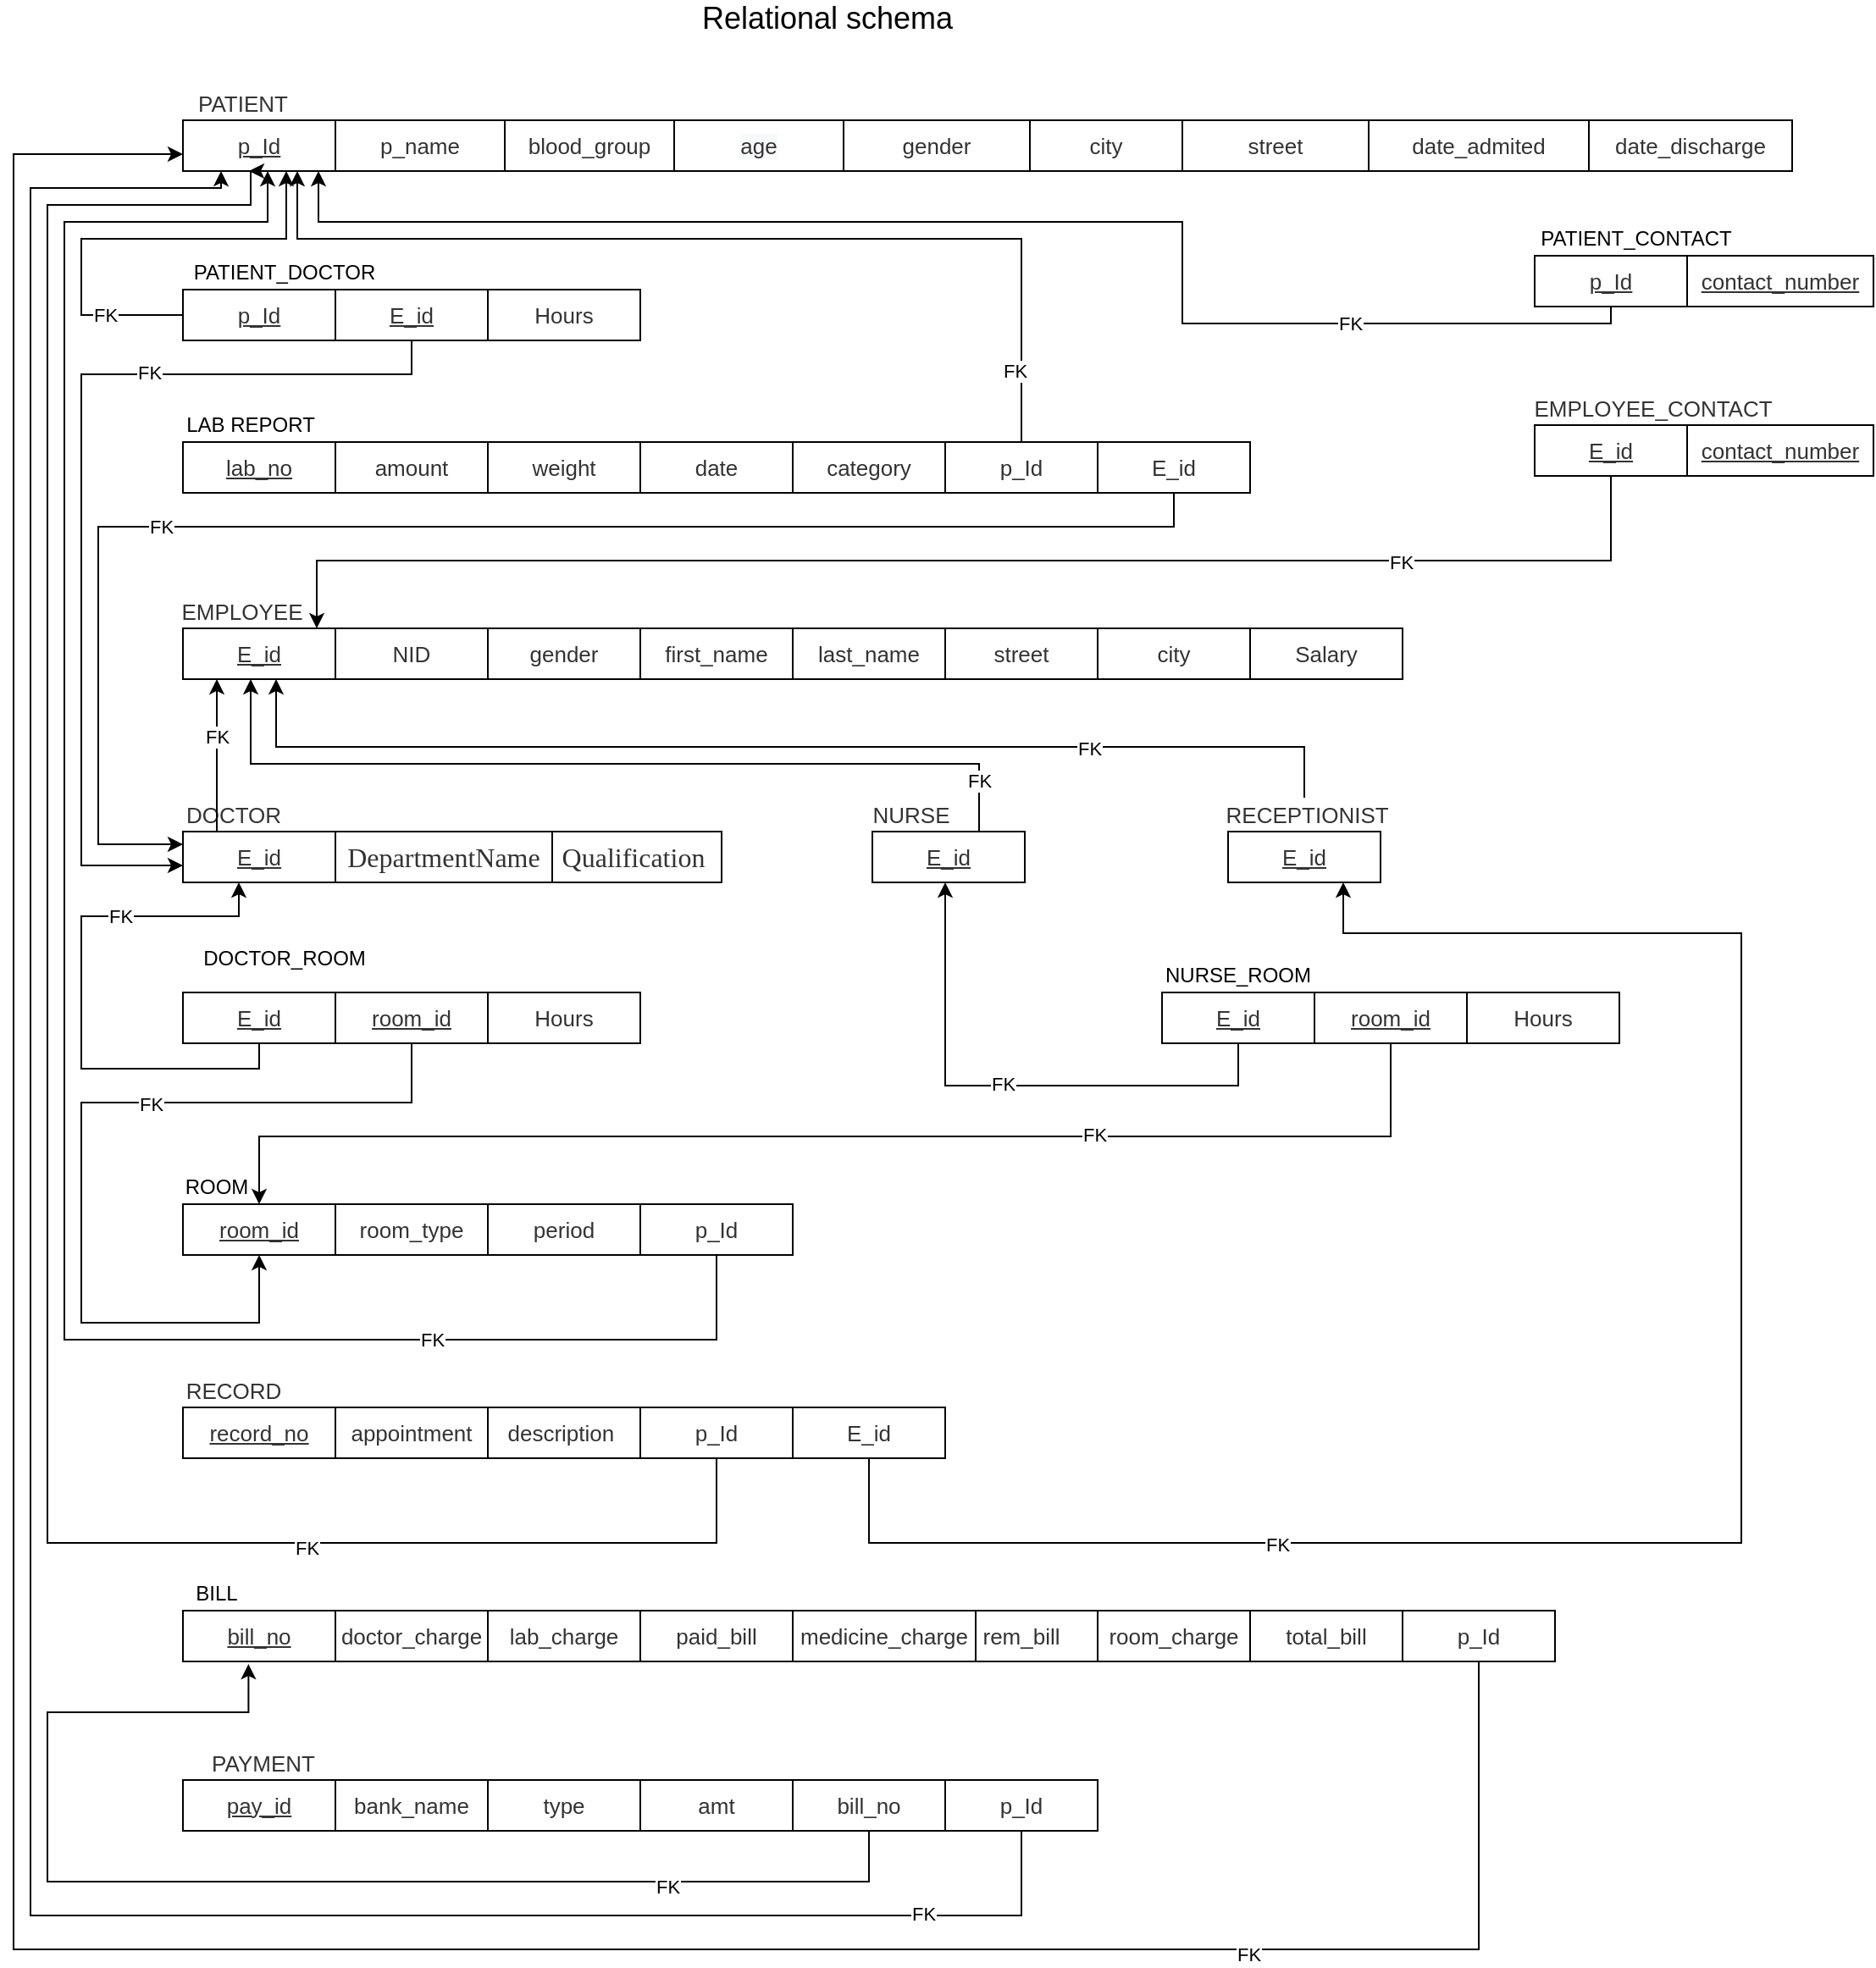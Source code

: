 <mxfile version="14.3.2" type="github">
  <diagram id="AzlWElWh2Ymw1SPazU3M" name="Page-1">
    <mxGraphModel dx="1138" dy="482" grid="1" gridSize="10" guides="1" tooltips="1" connect="1" arrows="1" fold="1" page="1" pageScale="1" pageWidth="1654" pageHeight="1169" math="0" shadow="0">
      <root>
        <mxCell id="0" />
        <mxCell id="1" parent="0" />
        <mxCell id="32Pb4XYF0OZPcCSp7HK1-1" value="&lt;span style=&quot;color: rgb(51 , 51 , 51) ; font-size: 13px&quot;&gt;PATIENT&lt;/span&gt;" style="text;html=1;align=center;verticalAlign=middle;resizable=0;points=[];autosize=1;" parent="1" vertex="1">
          <mxGeometry x="210" y="50" width="70" height="20" as="geometry" />
        </mxCell>
        <mxCell id="32Pb4XYF0OZPcCSp7HK1-4" value="&lt;u style=&quot;color: rgb(51 , 51 , 51) ; font-size: 13px&quot;&gt;p_Id&lt;/u&gt;" style="rounded=0;whiteSpace=wrap;html=1;" parent="1" vertex="1">
          <mxGeometry x="210" y="70" width="90" height="30" as="geometry" />
        </mxCell>
        <mxCell id="32Pb4XYF0OZPcCSp7HK1-5" value="&lt;span style=&quot;color: rgb(51 , 51 , 51) ; font-size: 13px&quot;&gt;p_name&lt;/span&gt;" style="rounded=0;whiteSpace=wrap;html=1;" parent="1" vertex="1">
          <mxGeometry x="300" y="70" width="100" height="30" as="geometry" />
        </mxCell>
        <mxCell id="32Pb4XYF0OZPcCSp7HK1-6" value="&lt;span style=&quot;color: rgb(51 , 51 , 51) ; font-size: 13px&quot;&gt;blood_group&lt;/span&gt;" style="rounded=0;whiteSpace=wrap;html=1;" parent="1" vertex="1">
          <mxGeometry x="400" y="70" width="100" height="30" as="geometry" />
        </mxCell>
        <mxCell id="32Pb4XYF0OZPcCSp7HK1-7" value="&#xa;&#xa;&lt;span style=&quot;color: rgb(51, 51, 51); font-family: helvetica; font-size: 13px; font-style: normal; font-weight: 400; letter-spacing: normal; text-align: center; text-indent: 0px; text-transform: none; word-spacing: 0px; background-color: rgb(248, 249, 250); display: inline; float: none;&quot;&gt;age&lt;/span&gt;&#xa;&#xa;" style="rounded=0;whiteSpace=wrap;html=1;" parent="1" vertex="1">
          <mxGeometry x="500" y="70" width="100" height="30" as="geometry" />
        </mxCell>
        <mxCell id="32Pb4XYF0OZPcCSp7HK1-8" value="&lt;font color=&quot;#333333&quot;&gt;&lt;span style=&quot;font-size: 13px&quot;&gt;gender&lt;/span&gt;&lt;/font&gt;" style="rounded=0;whiteSpace=wrap;html=1;" parent="1" vertex="1">
          <mxGeometry x="600" y="70" width="110" height="30" as="geometry" />
        </mxCell>
        <mxCell id="32Pb4XYF0OZPcCSp7HK1-9" value="&lt;span style=&quot;color: rgb(51 , 51 , 51) ; font-size: 13px&quot;&gt;city&lt;/span&gt;" style="rounded=0;whiteSpace=wrap;html=1;" parent="1" vertex="1">
          <mxGeometry x="710" y="70" width="90" height="30" as="geometry" />
        </mxCell>
        <mxCell id="32Pb4XYF0OZPcCSp7HK1-10" value="&lt;span style=&quot;color: rgb(51 , 51 , 51) ; font-size: 13px&quot;&gt;street&lt;/span&gt;" style="rounded=0;whiteSpace=wrap;html=1;" parent="1" vertex="1">
          <mxGeometry x="800" y="70" width="110" height="30" as="geometry" />
        </mxCell>
        <mxCell id="32Pb4XYF0OZPcCSp7HK1-11" value="&lt;span style=&quot;color: rgb(51 , 51 , 51) ; font-size: 13px&quot;&gt;date_admited&lt;/span&gt;" style="rounded=0;whiteSpace=wrap;html=1;" parent="1" vertex="1">
          <mxGeometry x="910" y="70" width="130" height="30" as="geometry" />
        </mxCell>
        <mxCell id="32Pb4XYF0OZPcCSp7HK1-12" value="&lt;span style=&quot;color: rgb(51 , 51 , 51) ; font-size: 13px&quot;&gt;date_discharge&lt;/span&gt;" style="rounded=0;whiteSpace=wrap;html=1;" parent="1" vertex="1">
          <mxGeometry x="1040" y="70" width="120" height="30" as="geometry" />
        </mxCell>
        <mxCell id="32Pb4XYF0OZPcCSp7HK1-13" value="&lt;span style=&quot;color: rgb(51 , 51 , 51) ; font-size: 13px&quot;&gt;EMPLOYEE&lt;/span&gt;" style="text;html=1;strokeColor=none;fillColor=none;align=center;verticalAlign=middle;whiteSpace=wrap;rounded=0;" parent="1" vertex="1">
          <mxGeometry x="225" y="350" width="40" height="20" as="geometry" />
        </mxCell>
        <mxCell id="32Pb4XYF0OZPcCSp7HK1-14" value="&lt;u style=&quot;color: rgb(51 , 51 , 51) ; font-size: 13px&quot;&gt;E_id&lt;/u&gt;" style="rounded=0;whiteSpace=wrap;html=1;" parent="1" vertex="1">
          <mxGeometry x="210" y="370" width="90" height="30" as="geometry" />
        </mxCell>
        <mxCell id="32Pb4XYF0OZPcCSp7HK1-15" value="&lt;span style=&quot;color: rgb(51 , 51 , 51) ; font-size: 13px&quot;&gt;NID&lt;/span&gt;" style="rounded=0;whiteSpace=wrap;html=1;" parent="1" vertex="1">
          <mxGeometry x="300" y="370" width="90" height="30" as="geometry" />
        </mxCell>
        <mxCell id="32Pb4XYF0OZPcCSp7HK1-16" value="&lt;span style=&quot;color: rgb(51 , 51 , 51) ; font-size: 13px&quot;&gt;gender&lt;/span&gt;" style="rounded=0;whiteSpace=wrap;html=1;" parent="1" vertex="1">
          <mxGeometry x="390" y="370" width="90" height="30" as="geometry" />
        </mxCell>
        <mxCell id="32Pb4XYF0OZPcCSp7HK1-17" value="&lt;span style=&quot;color: rgb(51 , 51 , 51) ; font-size: 13px&quot;&gt;first_name&lt;/span&gt;" style="rounded=0;whiteSpace=wrap;html=1;" parent="1" vertex="1">
          <mxGeometry x="480" y="370" width="90" height="30" as="geometry" />
        </mxCell>
        <mxCell id="32Pb4XYF0OZPcCSp7HK1-18" value="&lt;span style=&quot;color: rgb(51 , 51 , 51) ; font-size: 13px&quot;&gt;last_name&lt;/span&gt;" style="rounded=0;whiteSpace=wrap;html=1;" parent="1" vertex="1">
          <mxGeometry x="570" y="370" width="90" height="30" as="geometry" />
        </mxCell>
        <mxCell id="32Pb4XYF0OZPcCSp7HK1-19" value="&lt;span style=&quot;color: rgb(51 , 51 , 51) ; font-size: 13px&quot;&gt;street&lt;/span&gt;" style="rounded=0;whiteSpace=wrap;html=1;" parent="1" vertex="1">
          <mxGeometry x="660" y="370" width="90" height="30" as="geometry" />
        </mxCell>
        <mxCell id="32Pb4XYF0OZPcCSp7HK1-20" value="&lt;span style=&quot;color: rgb(51 , 51 , 51) ; font-size: 13px&quot;&gt;city&lt;/span&gt;" style="rounded=0;whiteSpace=wrap;html=1;" parent="1" vertex="1">
          <mxGeometry x="750" y="370" width="90" height="30" as="geometry" />
        </mxCell>
        <mxCell id="32Pb4XYF0OZPcCSp7HK1-21" value="&lt;span style=&quot;color: rgb(51 , 51 , 51) ; font-size: 13px&quot;&gt;Salary&lt;/span&gt;" style="rounded=0;whiteSpace=wrap;html=1;" parent="1" vertex="1">
          <mxGeometry x="840" y="370" width="90" height="30" as="geometry" />
        </mxCell>
        <mxCell id="32Pb4XYF0OZPcCSp7HK1-22" value="PATIENT_CONTACT" style="text;html=1;strokeColor=none;fillColor=none;align=center;verticalAlign=middle;whiteSpace=wrap;rounded=0;" parent="1" vertex="1">
          <mxGeometry x="1048" y="130" width="40" height="20" as="geometry" />
        </mxCell>
        <mxCell id="32Pb4XYF0OZPcCSp7HK1-111" style="edgeStyle=orthogonalEdgeStyle;rounded=0;orthogonalLoop=1;jettySize=auto;html=1;" parent="1" source="32Pb4XYF0OZPcCSp7HK1-23" edge="1">
          <mxGeometry relative="1" as="geometry">
            <mxPoint x="290" y="100" as="targetPoint" />
            <Array as="points">
              <mxPoint x="1053" y="190" />
              <mxPoint x="800" y="190" />
              <mxPoint x="800" y="130" />
              <mxPoint x="290" y="130" />
              <mxPoint x="290" y="100" />
            </Array>
          </mxGeometry>
        </mxCell>
        <mxCell id="32Pb4XYF0OZPcCSp7HK1-149" value="FK" style="edgeLabel;html=1;align=center;verticalAlign=middle;resizable=0;points=[];" parent="32Pb4XYF0OZPcCSp7HK1-111" vertex="1" connectable="0">
          <mxGeometry x="-0.619" relative="1" as="geometry">
            <mxPoint as="offset" />
          </mxGeometry>
        </mxCell>
        <mxCell id="32Pb4XYF0OZPcCSp7HK1-23" value="&lt;u style=&quot;color: rgb(51 , 51 , 51) ; font-size: 13px&quot;&gt;p_Id&lt;/u&gt;" style="rounded=0;whiteSpace=wrap;html=1;" parent="1" vertex="1">
          <mxGeometry x="1008" y="150" width="90" height="30" as="geometry" />
        </mxCell>
        <mxCell id="32Pb4XYF0OZPcCSp7HK1-24" value="&lt;span style=&quot;color: rgb(51 , 51 , 51) ; font-size: 13px&quot;&gt;&lt;u&gt;contact_number&lt;/u&gt;&lt;/span&gt;" style="rounded=0;whiteSpace=wrap;html=1;" parent="1" vertex="1">
          <mxGeometry x="1098" y="150" width="110" height="30" as="geometry" />
        </mxCell>
        <mxCell id="32Pb4XYF0OZPcCSp7HK1-25" value="&lt;span style=&quot;color: rgb(51 , 51 , 51) ; font-size: 13px&quot;&gt;EMPLOYEE_CONTACT&lt;/span&gt;" style="text;html=1;strokeColor=none;fillColor=none;align=center;verticalAlign=middle;whiteSpace=wrap;rounded=0;" parent="1" vertex="1">
          <mxGeometry x="1058" y="230" width="40" height="20" as="geometry" />
        </mxCell>
        <mxCell id="32Pb4XYF0OZPcCSp7HK1-110" style="edgeStyle=orthogonalEdgeStyle;rounded=0;orthogonalLoop=1;jettySize=auto;html=1;" parent="1" source="32Pb4XYF0OZPcCSp7HK1-27" edge="1">
          <mxGeometry relative="1" as="geometry">
            <mxPoint x="289" y="370" as="targetPoint" />
            <Array as="points">
              <mxPoint x="1053" y="330" />
              <mxPoint x="289" y="330" />
            </Array>
          </mxGeometry>
        </mxCell>
        <mxCell id="32Pb4XYF0OZPcCSp7HK1-150" value="FK" style="edgeLabel;html=1;align=center;verticalAlign=middle;resizable=0;points=[];" parent="32Pb4XYF0OZPcCSp7HK1-110" vertex="1" connectable="0">
          <mxGeometry x="-0.592" y="1" relative="1" as="geometry">
            <mxPoint as="offset" />
          </mxGeometry>
        </mxCell>
        <mxCell id="32Pb4XYF0OZPcCSp7HK1-27" value="&lt;u style=&quot;color: rgb(51 , 51 , 51) ; font-size: 13px&quot;&gt;E_id&lt;/u&gt;" style="rounded=0;whiteSpace=wrap;html=1;" parent="1" vertex="1">
          <mxGeometry x="1008" y="250" width="90" height="30" as="geometry" />
        </mxCell>
        <mxCell id="32Pb4XYF0OZPcCSp7HK1-28" value="&lt;span style=&quot;color: rgb(51 , 51 , 51) ; font-size: 13px&quot;&gt;&lt;u&gt;contact_number&lt;/u&gt;&lt;/span&gt;" style="rounded=0;whiteSpace=wrap;html=1;" parent="1" vertex="1">
          <mxGeometry x="1098" y="250" width="110" height="30" as="geometry" />
        </mxCell>
        <mxCell id="32Pb4XYF0OZPcCSp7HK1-29" value="BILL&lt;br&gt;" style="text;html=1;strokeColor=none;fillColor=none;align=center;verticalAlign=middle;whiteSpace=wrap;rounded=0;" parent="1" vertex="1">
          <mxGeometry x="210" y="930" width="40" height="20" as="geometry" />
        </mxCell>
        <mxCell id="32Pb4XYF0OZPcCSp7HK1-30" value="&lt;u style=&quot;color: rgb(51 , 51 , 51) ; font-size: 13px&quot;&gt;bill_no&lt;/u&gt;" style="rounded=0;whiteSpace=wrap;html=1;" parent="1" vertex="1">
          <mxGeometry x="210" y="950" width="90" height="30" as="geometry" />
        </mxCell>
        <mxCell id="32Pb4XYF0OZPcCSp7HK1-31" value="&lt;span style=&quot;color: rgb(51 , 51 , 51) ; font-size: 13px&quot;&gt;doctor_charge&lt;/span&gt;" style="rounded=0;whiteSpace=wrap;html=1;" parent="1" vertex="1">
          <mxGeometry x="300" y="950" width="90" height="30" as="geometry" />
        </mxCell>
        <mxCell id="32Pb4XYF0OZPcCSp7HK1-32" value="&lt;span style=&quot;color: rgb(51 , 51 , 51) ; font-size: 13px&quot;&gt;total_bill&lt;/span&gt;" style="rounded=0;whiteSpace=wrap;html=1;" parent="1" vertex="1">
          <mxGeometry x="840" y="950" width="90" height="30" as="geometry" />
        </mxCell>
        <mxCell id="32Pb4XYF0OZPcCSp7HK1-33" value="&lt;span style=&quot;color: rgb(51 , 51 , 51) ; font-size: 13px&quot;&gt;room_charge&lt;/span&gt;" style="rounded=0;whiteSpace=wrap;html=1;" parent="1" vertex="1">
          <mxGeometry x="750" y="950" width="90" height="30" as="geometry" />
        </mxCell>
        <mxCell id="32Pb4XYF0OZPcCSp7HK1-34" value="&lt;span style=&quot;color: rgb(51 , 51 , 51) ; font-size: 13px&quot;&gt;rem_bill&lt;/span&gt;" style="rounded=0;whiteSpace=wrap;html=1;" parent="1" vertex="1">
          <mxGeometry x="660" y="950" width="90" height="30" as="geometry" />
        </mxCell>
        <mxCell id="32Pb4XYF0OZPcCSp7HK1-35" value="&lt;span style=&quot;color: rgb(51 , 51 , 51) ; font-size: 13px&quot;&gt;lab_charge&lt;/span&gt;" style="rounded=0;whiteSpace=wrap;html=1;" parent="1" vertex="1">
          <mxGeometry x="390" y="950" width="90" height="30" as="geometry" />
        </mxCell>
        <mxCell id="32Pb4XYF0OZPcCSp7HK1-36" value="&lt;span style=&quot;color: rgb(51 , 51 , 51) ; font-size: 13px&quot;&gt;paid_bill&lt;/span&gt;" style="rounded=0;whiteSpace=wrap;html=1;" parent="1" vertex="1">
          <mxGeometry x="480" y="950" width="90" height="30" as="geometry" />
        </mxCell>
        <mxCell id="32Pb4XYF0OZPcCSp7HK1-37" value="&lt;span style=&quot;color: rgb(51 , 51 , 51) ; font-size: 13px&quot;&gt;medicine_charge&lt;/span&gt;" style="rounded=0;whiteSpace=wrap;html=1;" parent="1" vertex="1">
          <mxGeometry x="570" y="950" width="108" height="30" as="geometry" />
        </mxCell>
        <mxCell id="32Pb4XYF0OZPcCSp7HK1-40" value="ROOM" style="text;html=1;strokeColor=none;fillColor=none;align=center;verticalAlign=middle;whiteSpace=wrap;rounded=0;" parent="1" vertex="1">
          <mxGeometry x="210" y="690" width="40" height="20" as="geometry" />
        </mxCell>
        <mxCell id="32Pb4XYF0OZPcCSp7HK1-41" value="&lt;u style=&quot;color: rgb(51 , 51 , 51) ; font-size: 13px&quot;&gt;room_id&lt;/u&gt;" style="rounded=0;whiteSpace=wrap;html=1;" parent="1" vertex="1">
          <mxGeometry x="210" y="710" width="90" height="30" as="geometry" />
        </mxCell>
        <mxCell id="32Pb4XYF0OZPcCSp7HK1-42" value="&lt;span style=&quot;color: rgb(51 , 51 , 51) ; font-size: 13px&quot;&gt;room_type&lt;/span&gt;" style="rounded=0;whiteSpace=wrap;html=1;" parent="1" vertex="1">
          <mxGeometry x="300" y="710" width="90" height="30" as="geometry" />
        </mxCell>
        <mxCell id="32Pb4XYF0OZPcCSp7HK1-43" value="&lt;span style=&quot;color: rgb(51 , 51 , 51) ; font-size: 13px&quot;&gt;period&lt;/span&gt;" style="rounded=0;whiteSpace=wrap;html=1;" parent="1" vertex="1">
          <mxGeometry x="390" y="710" width="90" height="30" as="geometry" />
        </mxCell>
        <mxCell id="32Pb4XYF0OZPcCSp7HK1-47" value="&lt;span style=&quot;color: rgb(51 , 51 , 51) ; font-size: 13px&quot;&gt;DOCTOR&lt;/span&gt;" style="text;html=1;strokeColor=none;fillColor=none;align=center;verticalAlign=middle;whiteSpace=wrap;rounded=0;" parent="1" vertex="1">
          <mxGeometry x="220" y="470" width="40" height="20" as="geometry" />
        </mxCell>
        <mxCell id="32Pb4XYF0OZPcCSp7HK1-141" style="edgeStyle=orthogonalEdgeStyle;rounded=0;orthogonalLoop=1;jettySize=auto;html=1;" parent="1" source="32Pb4XYF0OZPcCSp7HK1-48" edge="1">
          <mxGeometry relative="1" as="geometry">
            <mxPoint x="230" y="400" as="targetPoint" />
            <Array as="points">
              <mxPoint x="230" y="400" />
            </Array>
          </mxGeometry>
        </mxCell>
        <mxCell id="32Pb4XYF0OZPcCSp7HK1-162" value="FK" style="edgeLabel;html=1;align=center;verticalAlign=middle;resizable=0;points=[];" parent="32Pb4XYF0OZPcCSp7HK1-141" vertex="1" connectable="0">
          <mxGeometry x="0.261" relative="1" as="geometry">
            <mxPoint as="offset" />
          </mxGeometry>
        </mxCell>
        <mxCell id="32Pb4XYF0OZPcCSp7HK1-48" value="&lt;u style=&quot;color: rgb(51 , 51 , 51) ; font-size: 13px&quot;&gt;E_id&lt;/u&gt;" style="rounded=0;whiteSpace=wrap;html=1;" parent="1" vertex="1">
          <mxGeometry x="210" y="490" width="90" height="30" as="geometry" />
        </mxCell>
        <mxCell id="32Pb4XYF0OZPcCSp7HK1-49" value="&lt;span style=&quot;color: rgb(51 , 51 , 51) ; font-family: &amp;#34;times new roman&amp;#34; , serif ; font-size: 16px&quot;&gt;DepartmentName&lt;/span&gt;" style="rounded=0;whiteSpace=wrap;html=1;" parent="1" vertex="1">
          <mxGeometry x="300" y="490" width="128" height="30" as="geometry" />
        </mxCell>
        <mxCell id="32Pb4XYF0OZPcCSp7HK1-50" value="&lt;span style=&quot;color: rgb(51 , 51 , 51) ; font-family: &amp;#34;times new roman&amp;#34; , serif ; font-size: 16px&quot;&gt;Qualification&amp;nbsp;&lt;/span&gt;" style="rounded=0;whiteSpace=wrap;html=1;" parent="1" vertex="1">
          <mxGeometry x="428" y="490" width="100" height="30" as="geometry" />
        </mxCell>
        <mxCell id="32Pb4XYF0OZPcCSp7HK1-51" value="&lt;span style=&quot;color: rgb(51 , 51 , 51) ; font-size: 13px&quot;&gt;NURSE&lt;/span&gt;" style="text;html=1;strokeColor=none;fillColor=none;align=center;verticalAlign=middle;whiteSpace=wrap;rounded=0;" parent="1" vertex="1">
          <mxGeometry x="620" y="470" width="40" height="20" as="geometry" />
        </mxCell>
        <mxCell id="32Pb4XYF0OZPcCSp7HK1-142" style="edgeStyle=orthogonalEdgeStyle;rounded=0;orthogonalLoop=1;jettySize=auto;html=1;" parent="1" source="32Pb4XYF0OZPcCSp7HK1-52" edge="1">
          <mxGeometry relative="1" as="geometry">
            <mxPoint x="250" y="400" as="targetPoint" />
            <Array as="points">
              <mxPoint x="680" y="450" />
              <mxPoint x="250" y="450" />
            </Array>
          </mxGeometry>
        </mxCell>
        <mxCell id="32Pb4XYF0OZPcCSp7HK1-161" value="FK" style="edgeLabel;html=1;align=center;verticalAlign=middle;resizable=0;points=[];" parent="32Pb4XYF0OZPcCSp7HK1-142" vertex="1" connectable="0">
          <mxGeometry x="-0.882" relative="1" as="geometry">
            <mxPoint as="offset" />
          </mxGeometry>
        </mxCell>
        <mxCell id="32Pb4XYF0OZPcCSp7HK1-52" value="&lt;u style=&quot;color: rgb(51 , 51 , 51) ; font-size: 13px&quot;&gt;E_id&lt;/u&gt;" style="rounded=0;whiteSpace=wrap;html=1;" parent="1" vertex="1">
          <mxGeometry x="617" y="490" width="90" height="30" as="geometry" />
        </mxCell>
        <mxCell id="32Pb4XYF0OZPcCSp7HK1-143" style="edgeStyle=orthogonalEdgeStyle;rounded=0;orthogonalLoop=1;jettySize=auto;html=1;" parent="1" source="32Pb4XYF0OZPcCSp7HK1-55" edge="1">
          <mxGeometry relative="1" as="geometry">
            <mxPoint x="265" y="400" as="targetPoint" />
            <Array as="points">
              <mxPoint x="872" y="440" />
              <mxPoint x="265" y="440" />
            </Array>
          </mxGeometry>
        </mxCell>
        <mxCell id="32Pb4XYF0OZPcCSp7HK1-160" value="FK" style="edgeLabel;html=1;align=center;verticalAlign=middle;resizable=0;points=[];" parent="32Pb4XYF0OZPcCSp7HK1-143" vertex="1" connectable="0">
          <mxGeometry x="-0.536" y="1" relative="1" as="geometry">
            <mxPoint as="offset" />
          </mxGeometry>
        </mxCell>
        <mxCell id="32Pb4XYF0OZPcCSp7HK1-55" value="&lt;span style=&quot;color: rgb(51 , 51 , 51) ; font-size: 13px&quot;&gt;&amp;nbsp;RECEPTIONIST&lt;/span&gt;" style="text;html=1;strokeColor=none;fillColor=none;align=center;verticalAlign=middle;whiteSpace=wrap;rounded=0;" parent="1" vertex="1">
          <mxGeometry x="852" y="470" width="40" height="20" as="geometry" />
        </mxCell>
        <mxCell id="32Pb4XYF0OZPcCSp7HK1-56" value="&lt;u style=&quot;color: rgb(51 , 51 , 51) ; font-size: 13px&quot;&gt;E_id&lt;/u&gt;" style="rounded=0;whiteSpace=wrap;html=1;" parent="1" vertex="1">
          <mxGeometry x="827" y="490" width="90" height="30" as="geometry" />
        </mxCell>
        <mxCell id="32Pb4XYF0OZPcCSp7HK1-59" value="&lt;u style=&quot;color: rgb(51 , 51 , 51) ; font-size: 13px&quot;&gt;record_no&lt;/u&gt;" style="rounded=0;whiteSpace=wrap;html=1;" parent="1" vertex="1">
          <mxGeometry x="210" y="830" width="90" height="30" as="geometry" />
        </mxCell>
        <mxCell id="32Pb4XYF0OZPcCSp7HK1-60" value="&lt;span style=&quot;color: rgb(51 , 51 , 51) ; font-size: 13px&quot;&gt;RECORD&lt;/span&gt;" style="text;html=1;strokeColor=none;fillColor=none;align=center;verticalAlign=middle;whiteSpace=wrap;rounded=0;" parent="1" vertex="1">
          <mxGeometry x="220" y="810" width="40" height="20" as="geometry" />
        </mxCell>
        <mxCell id="32Pb4XYF0OZPcCSp7HK1-61" value="&lt;span style=&quot;color: rgb(51 , 51 , 51) ; font-size: 13px&quot;&gt;appointment&lt;/span&gt;" style="rounded=0;whiteSpace=wrap;html=1;" parent="1" vertex="1">
          <mxGeometry x="300" y="830" width="90" height="30" as="geometry" />
        </mxCell>
        <mxCell id="32Pb4XYF0OZPcCSp7HK1-62" value="&lt;span style=&quot;color: rgb(51 , 51 , 51) ; font-size: 13px&quot;&gt;description&amp;nbsp;&lt;/span&gt;" style="rounded=0;whiteSpace=wrap;html=1;" parent="1" vertex="1">
          <mxGeometry x="390" y="830" width="90" height="30" as="geometry" />
        </mxCell>
        <mxCell id="32Pb4XYF0OZPcCSp7HK1-64" value="&lt;u style=&quot;color: rgb(51 , 51 , 51) ; font-size: 13px&quot;&gt;lab_no&lt;/u&gt;" style="rounded=0;whiteSpace=wrap;html=1;" parent="1" vertex="1">
          <mxGeometry x="210" y="260" width="90" height="30" as="geometry" />
        </mxCell>
        <mxCell id="32Pb4XYF0OZPcCSp7HK1-66" value="&lt;span style=&quot;color: rgb(51 , 51 , 51) ; font-size: 13px&quot;&gt;amount&lt;/span&gt;" style="rounded=0;whiteSpace=wrap;html=1;" parent="1" vertex="1">
          <mxGeometry x="300" y="260" width="90" height="30" as="geometry" />
        </mxCell>
        <mxCell id="32Pb4XYF0OZPcCSp7HK1-67" value="&lt;span style=&quot;color: rgb(51 , 51 , 51) ; font-size: 13px&quot;&gt;weight&lt;/span&gt;" style="rounded=0;whiteSpace=wrap;html=1;" parent="1" vertex="1">
          <mxGeometry x="390" y="260" width="90" height="30" as="geometry" />
        </mxCell>
        <mxCell id="32Pb4XYF0OZPcCSp7HK1-68" value="&lt;span style=&quot;color: rgb(51 , 51 , 51) ; font-size: 13px&quot;&gt;date&lt;/span&gt;" style="rounded=0;whiteSpace=wrap;html=1;" parent="1" vertex="1">
          <mxGeometry x="480" y="260" width="90" height="30" as="geometry" />
        </mxCell>
        <mxCell id="32Pb4XYF0OZPcCSp7HK1-69" value="&lt;span style=&quot;color: rgb(51 , 51 , 51) ; font-size: 13px&quot;&gt;category&lt;/span&gt;" style="rounded=0;whiteSpace=wrap;html=1;" parent="1" vertex="1">
          <mxGeometry x="570" y="260" width="90" height="30" as="geometry" />
        </mxCell>
        <mxCell id="32Pb4XYF0OZPcCSp7HK1-70" value="&lt;u style=&quot;color: rgb(51 , 51 , 51) ; font-size: 13px&quot;&gt;pay_id&lt;/u&gt;" style="rounded=0;whiteSpace=wrap;html=1;" parent="1" vertex="1">
          <mxGeometry x="210" y="1050" width="90" height="30" as="geometry" />
        </mxCell>
        <mxCell id="32Pb4XYF0OZPcCSp7HK1-71" value="&lt;span style=&quot;color: rgb(51 , 51 , 51) ; font-size: 13px&quot;&gt;PAYMENT&lt;/span&gt;" style="text;html=1;strokeColor=none;fillColor=none;align=center;verticalAlign=middle;whiteSpace=wrap;rounded=0;" parent="1" vertex="1">
          <mxGeometry x="210" y="1030" width="95" height="20" as="geometry" />
        </mxCell>
        <mxCell id="32Pb4XYF0OZPcCSp7HK1-72" value="&lt;span style=&quot;color: rgb(51 , 51 , 51) ; font-size: 13px&quot;&gt;bank_name&lt;/span&gt;" style="rounded=0;whiteSpace=wrap;html=1;" parent="1" vertex="1">
          <mxGeometry x="300" y="1050" width="90" height="30" as="geometry" />
        </mxCell>
        <mxCell id="32Pb4XYF0OZPcCSp7HK1-73" value="&lt;span style=&quot;color: rgb(51 , 51 , 51) ; font-size: 13px&quot;&gt;type&lt;/span&gt;" style="rounded=0;whiteSpace=wrap;html=1;" parent="1" vertex="1">
          <mxGeometry x="390" y="1050" width="90" height="30" as="geometry" />
        </mxCell>
        <mxCell id="32Pb4XYF0OZPcCSp7HK1-74" value="&lt;span style=&quot;color: rgb(51 , 51 , 51) ; font-size: 13px&quot;&gt;amt&lt;/span&gt;" style="rounded=0;whiteSpace=wrap;html=1;" parent="1" vertex="1">
          <mxGeometry x="480" y="1050" width="90" height="30" as="geometry" />
        </mxCell>
        <mxCell id="32Pb4XYF0OZPcCSp7HK1-97" style="edgeStyle=orthogonalEdgeStyle;rounded=0;orthogonalLoop=1;jettySize=auto;html=1;" parent="1" source="32Pb4XYF0OZPcCSp7HK1-76" edge="1">
          <mxGeometry relative="1" as="geometry">
            <mxPoint x="260" y="100" as="targetPoint" />
            <Array as="points">
              <mxPoint x="525" y="790" />
              <mxPoint x="140" y="790" />
              <mxPoint x="140" y="130" />
              <mxPoint x="260" y="130" />
            </Array>
          </mxGeometry>
        </mxCell>
        <mxCell id="32Pb4XYF0OZPcCSp7HK1-156" value="FK" style="edgeLabel;html=1;align=center;verticalAlign=middle;resizable=0;points=[];" parent="32Pb4XYF0OZPcCSp7HK1-97" vertex="1" connectable="0">
          <mxGeometry x="-0.65" relative="1" as="geometry">
            <mxPoint as="offset" />
          </mxGeometry>
        </mxCell>
        <mxCell id="32Pb4XYF0OZPcCSp7HK1-76" value="&lt;span style=&quot;color: rgb(51 , 51 , 51) ; font-size: 13px&quot;&gt;p_Id&lt;/span&gt;" style="rounded=0;whiteSpace=wrap;html=1;" parent="1" vertex="1">
          <mxGeometry x="480" y="710" width="90" height="30" as="geometry" />
        </mxCell>
        <mxCell id="32Pb4XYF0OZPcCSp7HK1-127" style="edgeStyle=orthogonalEdgeStyle;rounded=0;orthogonalLoop=1;jettySize=auto;html=1;" parent="1" source="32Pb4XYF0OZPcCSp7HK1-78" edge="1">
          <mxGeometry relative="1" as="geometry">
            <mxPoint x="210" y="90" as="targetPoint" />
            <Array as="points">
              <mxPoint x="975" y="1150" />
              <mxPoint x="110" y="1150" />
              <mxPoint x="110" y="90" />
              <mxPoint x="210" y="90" />
            </Array>
          </mxGeometry>
        </mxCell>
        <mxCell id="32Pb4XYF0OZPcCSp7HK1-151" value="FK" style="edgeLabel;html=1;align=center;verticalAlign=middle;resizable=0;points=[];" parent="32Pb4XYF0OZPcCSp7HK1-127" vertex="1" connectable="0">
          <mxGeometry x="-0.721" y="3" relative="1" as="geometry">
            <mxPoint as="offset" />
          </mxGeometry>
        </mxCell>
        <mxCell id="32Pb4XYF0OZPcCSp7HK1-78" value="&lt;span style=&quot;color: rgb(51 , 51 , 51) ; font-size: 13px&quot;&gt;p_Id&lt;/span&gt;" style="rounded=0;whiteSpace=wrap;html=1;" parent="1" vertex="1">
          <mxGeometry x="930" y="950" width="90" height="30" as="geometry" />
        </mxCell>
        <mxCell id="32Pb4XYF0OZPcCSp7HK1-136" style="edgeStyle=orthogonalEdgeStyle;rounded=0;orthogonalLoop=1;jettySize=auto;html=1;entryX=0.75;entryY=1;entryDx=0;entryDy=0;" parent="1" source="32Pb4XYF0OZPcCSp7HK1-79" target="32Pb4XYF0OZPcCSp7HK1-4" edge="1">
          <mxGeometry relative="1" as="geometry">
            <mxPoint x="705" y="140" as="targetPoint" />
            <Array as="points">
              <mxPoint x="705" y="140" />
              <mxPoint x="278" y="140" />
            </Array>
          </mxGeometry>
        </mxCell>
        <mxCell id="32Pb4XYF0OZPcCSp7HK1-163" value="FK" style="edgeLabel;html=1;align=center;verticalAlign=middle;resizable=0;points=[];" parent="32Pb4XYF0OZPcCSp7HK1-136" vertex="1" connectable="0">
          <mxGeometry x="-0.856" y="4" relative="1" as="geometry">
            <mxPoint as="offset" />
          </mxGeometry>
        </mxCell>
        <mxCell id="32Pb4XYF0OZPcCSp7HK1-79" value="&lt;span style=&quot;color: rgb(51 , 51 , 51) ; font-size: 13px&quot;&gt;p_Id&lt;/span&gt;" style="rounded=0;whiteSpace=wrap;html=1;" parent="1" vertex="1">
          <mxGeometry x="660" y="260" width="90" height="30" as="geometry" />
        </mxCell>
        <mxCell id="32Pb4XYF0OZPcCSp7HK1-128" style="edgeStyle=orthogonalEdgeStyle;rounded=0;orthogonalLoop=1;jettySize=auto;html=1;" parent="1" source="32Pb4XYF0OZPcCSp7HK1-80" edge="1">
          <mxGeometry relative="1" as="geometry">
            <mxPoint x="249" y="100" as="targetPoint" />
            <Array as="points">
              <mxPoint x="525" y="910" />
              <mxPoint x="130" y="910" />
              <mxPoint x="130" y="120" />
              <mxPoint x="250" y="120" />
            </Array>
          </mxGeometry>
        </mxCell>
        <mxCell id="32Pb4XYF0OZPcCSp7HK1-154" value="FK" style="edgeLabel;html=1;align=center;verticalAlign=middle;resizable=0;points=[];" parent="32Pb4XYF0OZPcCSp7HK1-128" vertex="1" connectable="0">
          <mxGeometry x="-0.575" y="3" relative="1" as="geometry">
            <mxPoint as="offset" />
          </mxGeometry>
        </mxCell>
        <mxCell id="32Pb4XYF0OZPcCSp7HK1-80" value="&lt;span style=&quot;color: rgb(51 , 51 , 51) ; font-size: 13px&quot;&gt;p_Id&lt;/span&gt;" style="rounded=0;whiteSpace=wrap;html=1;" parent="1" vertex="1">
          <mxGeometry x="480" y="830" width="90" height="30" as="geometry" />
        </mxCell>
        <mxCell id="32Pb4XYF0OZPcCSp7HK1-81" value="PATIENT_DOCTOR" style="text;html=1;strokeColor=none;fillColor=none;align=center;verticalAlign=middle;whiteSpace=wrap;rounded=0;" parent="1" vertex="1">
          <mxGeometry x="250" y="150" width="40" height="20" as="geometry" />
        </mxCell>
        <mxCell id="32Pb4XYF0OZPcCSp7HK1-82" value="&lt;u style=&quot;color: rgb(51 , 51 , 51) ; font-size: 13px&quot;&gt;E_id&lt;/u&gt;" style="rounded=0;whiteSpace=wrap;html=1;" parent="1" vertex="1">
          <mxGeometry x="300" y="170" width="90" height="30" as="geometry" />
        </mxCell>
        <mxCell id="32Pb4XYF0OZPcCSp7HK1-115" style="edgeStyle=orthogonalEdgeStyle;rounded=0;orthogonalLoop=1;jettySize=auto;html=1;exitX=0.5;exitY=1;exitDx=0;exitDy=0;" parent="1" source="32Pb4XYF0OZPcCSp7HK1-82" target="32Pb4XYF0OZPcCSp7HK1-48" edge="1">
          <mxGeometry relative="1" as="geometry">
            <mxPoint x="240" y="380" as="targetPoint" />
            <mxPoint x="345" y="210" as="sourcePoint" />
            <Array as="points">
              <mxPoint x="345" y="220" />
              <mxPoint x="150" y="220" />
              <mxPoint x="150" y="510" />
            </Array>
          </mxGeometry>
        </mxCell>
        <mxCell id="32Pb4XYF0OZPcCSp7HK1-164" value="FK" style="edgeLabel;html=1;align=center;verticalAlign=middle;resizable=0;points=[];" parent="32Pb4XYF0OZPcCSp7HK1-115" vertex="1" connectable="0">
          <mxGeometry x="-0.38" y="-1" relative="1" as="geometry">
            <mxPoint as="offset" />
          </mxGeometry>
        </mxCell>
        <mxCell id="32Pb4XYF0OZPcCSp7HK1-84" value="&lt;font color=&quot;#333333&quot;&gt;&lt;span style=&quot;font-size: 13px&quot;&gt;Hours&lt;/span&gt;&lt;/font&gt;" style="rounded=0;whiteSpace=wrap;html=1;" parent="1" vertex="1">
          <mxGeometry x="390" y="170" width="90" height="30" as="geometry" />
        </mxCell>
        <mxCell id="32Pb4XYF0OZPcCSp7HK1-85" value="DOCTOR_ROOM" style="text;html=1;strokeColor=none;fillColor=none;align=center;verticalAlign=middle;whiteSpace=wrap;rounded=0;" parent="1" vertex="1">
          <mxGeometry x="250" y="555" width="40" height="20" as="geometry" />
        </mxCell>
        <mxCell id="32Pb4XYF0OZPcCSp7HK1-116" style="edgeStyle=orthogonalEdgeStyle;rounded=0;orthogonalLoop=1;jettySize=auto;html=1;" parent="1" source="32Pb4XYF0OZPcCSp7HK1-86" edge="1">
          <mxGeometry relative="1" as="geometry">
            <mxPoint x="243" y="520" as="targetPoint" />
            <Array as="points">
              <mxPoint x="255" y="630" />
              <mxPoint x="150" y="630" />
              <mxPoint x="150" y="540" />
              <mxPoint x="243" y="540" />
              <mxPoint x="243" y="520" />
            </Array>
          </mxGeometry>
        </mxCell>
        <mxCell id="32Pb4XYF0OZPcCSp7HK1-158" value="FK" style="edgeLabel;html=1;align=center;verticalAlign=middle;resizable=0;points=[];" parent="32Pb4XYF0OZPcCSp7HK1-116" vertex="1" connectable="0">
          <mxGeometry x="0.443" relative="1" as="geometry">
            <mxPoint as="offset" />
          </mxGeometry>
        </mxCell>
        <mxCell id="32Pb4XYF0OZPcCSp7HK1-86" value="&lt;u style=&quot;color: rgb(51 , 51 , 51) ; font-size: 13px&quot;&gt;E_id&lt;/u&gt;" style="rounded=0;whiteSpace=wrap;html=1;" parent="1" vertex="1">
          <mxGeometry x="210" y="585" width="90" height="30" as="geometry" />
        </mxCell>
        <mxCell id="32Pb4XYF0OZPcCSp7HK1-117" style="edgeStyle=orthogonalEdgeStyle;rounded=0;orthogonalLoop=1;jettySize=auto;html=1;entryX=0.5;entryY=1;entryDx=0;entryDy=0;" parent="1" source="32Pb4XYF0OZPcCSp7HK1-87" target="32Pb4XYF0OZPcCSp7HK1-41" edge="1">
          <mxGeometry relative="1" as="geometry">
            <mxPoint x="260" y="580" as="targetPoint" />
            <Array as="points">
              <mxPoint x="345" y="650" />
              <mxPoint x="150" y="650" />
              <mxPoint x="150" y="780" />
              <mxPoint x="255" y="780" />
            </Array>
          </mxGeometry>
        </mxCell>
        <mxCell id="32Pb4XYF0OZPcCSp7HK1-157" value="FK" style="edgeLabel;html=1;align=center;verticalAlign=middle;resizable=0;points=[];" parent="32Pb4XYF0OZPcCSp7HK1-117" vertex="1" connectable="0">
          <mxGeometry x="-0.252" y="1" relative="1" as="geometry">
            <mxPoint as="offset" />
          </mxGeometry>
        </mxCell>
        <mxCell id="32Pb4XYF0OZPcCSp7HK1-87" value="&lt;u style=&quot;color: rgb(51 , 51 , 51) ; font-size: 13px&quot;&gt;room_id&lt;/u&gt;" style="rounded=0;whiteSpace=wrap;html=1;" parent="1" vertex="1">
          <mxGeometry x="300" y="585" width="90" height="30" as="geometry" />
        </mxCell>
        <mxCell id="32Pb4XYF0OZPcCSp7HK1-88" value="&lt;font color=&quot;#333333&quot;&gt;&lt;span style=&quot;font-size: 13px&quot;&gt;Hours&lt;/span&gt;&lt;/font&gt;" style="rounded=0;whiteSpace=wrap;html=1;" parent="1" vertex="1">
          <mxGeometry x="390" y="585" width="90" height="30" as="geometry" />
        </mxCell>
        <mxCell id="32Pb4XYF0OZPcCSp7HK1-89" value="NURSE_ROOM" style="text;html=1;strokeColor=none;fillColor=none;align=center;verticalAlign=middle;whiteSpace=wrap;rounded=0;" parent="1" vertex="1">
          <mxGeometry x="813" y="565" width="40" height="20" as="geometry" />
        </mxCell>
        <mxCell id="32Pb4XYF0OZPcCSp7HK1-139" style="edgeStyle=orthogonalEdgeStyle;rounded=0;orthogonalLoop=1;jettySize=auto;html=1;" parent="1" source="32Pb4XYF0OZPcCSp7HK1-90" edge="1">
          <mxGeometry relative="1" as="geometry">
            <mxPoint x="660" y="520" as="targetPoint" />
            <Array as="points">
              <mxPoint x="833" y="640" />
              <mxPoint x="660" y="640" />
            </Array>
          </mxGeometry>
        </mxCell>
        <mxCell id="9_H7goJBWIipsG8McCjs-6" value="FK" style="edgeLabel;html=1;align=center;verticalAlign=middle;resizable=0;points=[];" parent="32Pb4XYF0OZPcCSp7HK1-139" vertex="1" connectable="0">
          <mxGeometry x="0.033" y="-1" relative="1" as="geometry">
            <mxPoint as="offset" />
          </mxGeometry>
        </mxCell>
        <mxCell id="32Pb4XYF0OZPcCSp7HK1-90" value="&lt;u style=&quot;color: rgb(51 , 51 , 51) ; font-size: 13px&quot;&gt;E_id&lt;/u&gt;" style="rounded=0;whiteSpace=wrap;html=1;" parent="1" vertex="1">
          <mxGeometry x="788" y="585" width="90" height="30" as="geometry" />
        </mxCell>
        <mxCell id="32Pb4XYF0OZPcCSp7HK1-123" style="edgeStyle=orthogonalEdgeStyle;rounded=0;orthogonalLoop=1;jettySize=auto;html=1;" parent="1" source="32Pb4XYF0OZPcCSp7HK1-91" target="32Pb4XYF0OZPcCSp7HK1-41" edge="1">
          <mxGeometry relative="1" as="geometry">
            <Array as="points">
              <mxPoint x="923" y="670" />
              <mxPoint x="255" y="670" />
            </Array>
          </mxGeometry>
        </mxCell>
        <mxCell id="9_H7goJBWIipsG8McCjs-5" value="FK" style="edgeLabel;html=1;align=center;verticalAlign=middle;resizable=0;points=[];" parent="32Pb4XYF0OZPcCSp7HK1-123" vertex="1" connectable="0">
          <mxGeometry x="-0.396" y="-1" relative="1" as="geometry">
            <mxPoint as="offset" />
          </mxGeometry>
        </mxCell>
        <mxCell id="32Pb4XYF0OZPcCSp7HK1-91" value="&lt;u style=&quot;color: rgb(51 , 51 , 51) ; font-size: 13px&quot;&gt;room_id&lt;/u&gt;" style="rounded=0;whiteSpace=wrap;html=1;" parent="1" vertex="1">
          <mxGeometry x="878" y="585" width="90" height="30" as="geometry" />
        </mxCell>
        <mxCell id="32Pb4XYF0OZPcCSp7HK1-92" value="&lt;font color=&quot;#333333&quot;&gt;&lt;span style=&quot;font-size: 13px&quot;&gt;Hours&lt;/span&gt;&lt;/font&gt;" style="rounded=0;whiteSpace=wrap;html=1;" parent="1" vertex="1">
          <mxGeometry x="968" y="585" width="90" height="30" as="geometry" />
        </mxCell>
        <mxCell id="32Pb4XYF0OZPcCSp7HK1-137" style="edgeStyle=orthogonalEdgeStyle;rounded=0;orthogonalLoop=1;jettySize=auto;html=1;entryX=0;entryY=0.25;entryDx=0;entryDy=0;" parent="1" source="32Pb4XYF0OZPcCSp7HK1-93" target="32Pb4XYF0OZPcCSp7HK1-48" edge="1">
          <mxGeometry relative="1" as="geometry">
            <mxPoint x="300" y="420" as="targetPoint" />
            <Array as="points">
              <mxPoint x="795" y="310" />
              <mxPoint x="160" y="310" />
              <mxPoint x="160" y="498" />
            </Array>
          </mxGeometry>
        </mxCell>
        <mxCell id="32Pb4XYF0OZPcCSp7HK1-159" value="FK" style="edgeLabel;html=1;align=center;verticalAlign=middle;resizable=0;points=[];" parent="32Pb4XYF0OZPcCSp7HK1-137" vertex="1" connectable="0">
          <mxGeometry x="0.385" relative="1" as="geometry">
            <mxPoint as="offset" />
          </mxGeometry>
        </mxCell>
        <mxCell id="32Pb4XYF0OZPcCSp7HK1-93" value="&lt;span style=&quot;color: rgb(51 , 51 , 51) ; font-size: 13px&quot;&gt;E_id&lt;/span&gt;" style="rounded=0;whiteSpace=wrap;html=1;" parent="1" vertex="1">
          <mxGeometry x="750" y="260" width="90" height="30" as="geometry" />
        </mxCell>
        <mxCell id="32Pb4XYF0OZPcCSp7HK1-118" style="edgeStyle=orthogonalEdgeStyle;rounded=0;orthogonalLoop=1;jettySize=auto;html=1;" parent="1" source="32Pb4XYF0OZPcCSp7HK1-95" edge="1">
          <mxGeometry relative="1" as="geometry">
            <mxPoint x="895" y="520" as="targetPoint" />
            <Array as="points">
              <mxPoint x="615" y="910" />
              <mxPoint x="1130" y="910" />
              <mxPoint x="1130" y="550" />
              <mxPoint x="895" y="550" />
            </Array>
          </mxGeometry>
        </mxCell>
        <mxCell id="32Pb4XYF0OZPcCSp7HK1-155" value="FK" style="edgeLabel;html=1;align=center;verticalAlign=middle;resizable=0;points=[];" parent="32Pb4XYF0OZPcCSp7HK1-118" vertex="1" connectable="0">
          <mxGeometry x="-0.511" y="-1" relative="1" as="geometry">
            <mxPoint as="offset" />
          </mxGeometry>
        </mxCell>
        <mxCell id="32Pb4XYF0OZPcCSp7HK1-95" value="&lt;span style=&quot;color: rgb(51 , 51 , 51) ; font-size: 13px&quot;&gt;E_id&lt;/span&gt;" style="rounded=0;whiteSpace=wrap;html=1;" parent="1" vertex="1">
          <mxGeometry x="570" y="830" width="90" height="30" as="geometry" />
        </mxCell>
        <mxCell id="32Pb4XYF0OZPcCSp7HK1-122" style="edgeStyle=orthogonalEdgeStyle;rounded=0;orthogonalLoop=1;jettySize=auto;html=1;entryX=0.43;entryY=1.052;entryDx=0;entryDy=0;entryPerimeter=0;" parent="1" source="32Pb4XYF0OZPcCSp7HK1-96" target="32Pb4XYF0OZPcCSp7HK1-30" edge="1">
          <mxGeometry relative="1" as="geometry">
            <mxPoint x="250" y="890" as="targetPoint" />
            <Array as="points">
              <mxPoint x="615" y="1110" />
              <mxPoint x="130" y="1110" />
              <mxPoint x="130" y="1010" />
              <mxPoint x="249" y="1010" />
            </Array>
          </mxGeometry>
        </mxCell>
        <mxCell id="32Pb4XYF0OZPcCSp7HK1-153" value="FK" style="edgeLabel;html=1;align=center;verticalAlign=middle;resizable=0;points=[];" parent="32Pb4XYF0OZPcCSp7HK1-122" vertex="1" connectable="0">
          <mxGeometry x="-0.608" y="3" relative="1" as="geometry">
            <mxPoint as="offset" />
          </mxGeometry>
        </mxCell>
        <mxCell id="32Pb4XYF0OZPcCSp7HK1-96" value="&lt;span style=&quot;color: rgb(51 , 51 , 51) ; font-size: 13px&quot;&gt;bill_no&lt;/span&gt;" style="rounded=0;whiteSpace=wrap;html=1;" parent="1" vertex="1">
          <mxGeometry x="570" y="1050" width="90" height="30" as="geometry" />
        </mxCell>
        <mxCell id="32Pb4XYF0OZPcCSp7HK1-100" style="edgeStyle=orthogonalEdgeStyle;rounded=0;orthogonalLoop=1;jettySize=auto;html=1;entryX=0.25;entryY=1;entryDx=0;entryDy=0;" parent="1" source="32Pb4XYF0OZPcCSp7HK1-99" target="32Pb4XYF0OZPcCSp7HK1-4" edge="1">
          <mxGeometry relative="1" as="geometry">
            <mxPoint x="230" y="110" as="targetPoint" />
            <Array as="points">
              <mxPoint x="705" y="1130" />
              <mxPoint x="120" y="1130" />
              <mxPoint x="120" y="110" />
              <mxPoint x="233" y="110" />
            </Array>
          </mxGeometry>
        </mxCell>
        <mxCell id="32Pb4XYF0OZPcCSp7HK1-152" value="FK" style="edgeLabel;html=1;align=center;verticalAlign=middle;resizable=0;points=[];" parent="32Pb4XYF0OZPcCSp7HK1-100" vertex="1" connectable="0">
          <mxGeometry x="-0.878" y="-1" relative="1" as="geometry">
            <mxPoint as="offset" />
          </mxGeometry>
        </mxCell>
        <mxCell id="32Pb4XYF0OZPcCSp7HK1-99" value="&lt;span style=&quot;color: rgb(51 , 51 , 51) ; font-size: 13px&quot;&gt;p_Id&lt;/span&gt;" style="rounded=0;whiteSpace=wrap;html=1;" parent="1" vertex="1">
          <mxGeometry x="660" y="1050" width="90" height="30" as="geometry" />
        </mxCell>
        <mxCell id="32Pb4XYF0OZPcCSp7HK1-131" value="LAB REPORT" style="text;html=1;strokeColor=none;fillColor=none;align=center;verticalAlign=middle;whiteSpace=wrap;rounded=0;" parent="1" vertex="1">
          <mxGeometry x="210" y="240" width="80" height="20" as="geometry" />
        </mxCell>
        <mxCell id="32Pb4XYF0OZPcCSp7HK1-146" style="edgeStyle=orthogonalEdgeStyle;rounded=0;orthogonalLoop=1;jettySize=auto;html=1;" parent="1" source="32Pb4XYF0OZPcCSp7HK1-83" edge="1">
          <mxGeometry relative="1" as="geometry">
            <mxPoint x="271" y="100" as="targetPoint" />
            <Array as="points">
              <mxPoint x="150" y="185" />
              <mxPoint x="150" y="140" />
              <mxPoint x="271" y="140" />
            </Array>
          </mxGeometry>
        </mxCell>
        <mxCell id="32Pb4XYF0OZPcCSp7HK1-165" value="FK" style="edgeLabel;html=1;align=center;verticalAlign=middle;resizable=0;points=[];" parent="32Pb4XYF0OZPcCSp7HK1-146" vertex="1" connectable="0">
          <mxGeometry x="-0.653" relative="1" as="geometry">
            <mxPoint as="offset" />
          </mxGeometry>
        </mxCell>
        <mxCell id="32Pb4XYF0OZPcCSp7HK1-83" value="&lt;u style=&quot;color: rgb(51 , 51 , 51) ; font-size: 13px&quot;&gt;p_Id&lt;/u&gt;" style="rounded=0;whiteSpace=wrap;html=1;" parent="1" vertex="1">
          <mxGeometry x="210" y="170" width="90" height="30" as="geometry" />
        </mxCell>
        <mxCell id="dL4jRSWDMvcUaelbVXSn-1" value="&lt;font style=&quot;font-size: 18px&quot;&gt;Relational schema&lt;/font&gt;" style="text;html=1;align=center;verticalAlign=middle;resizable=0;points=[];autosize=1;" vertex="1" parent="1">
          <mxGeometry x="510" width="160" height="20" as="geometry" />
        </mxCell>
      </root>
    </mxGraphModel>
  </diagram>
</mxfile>
